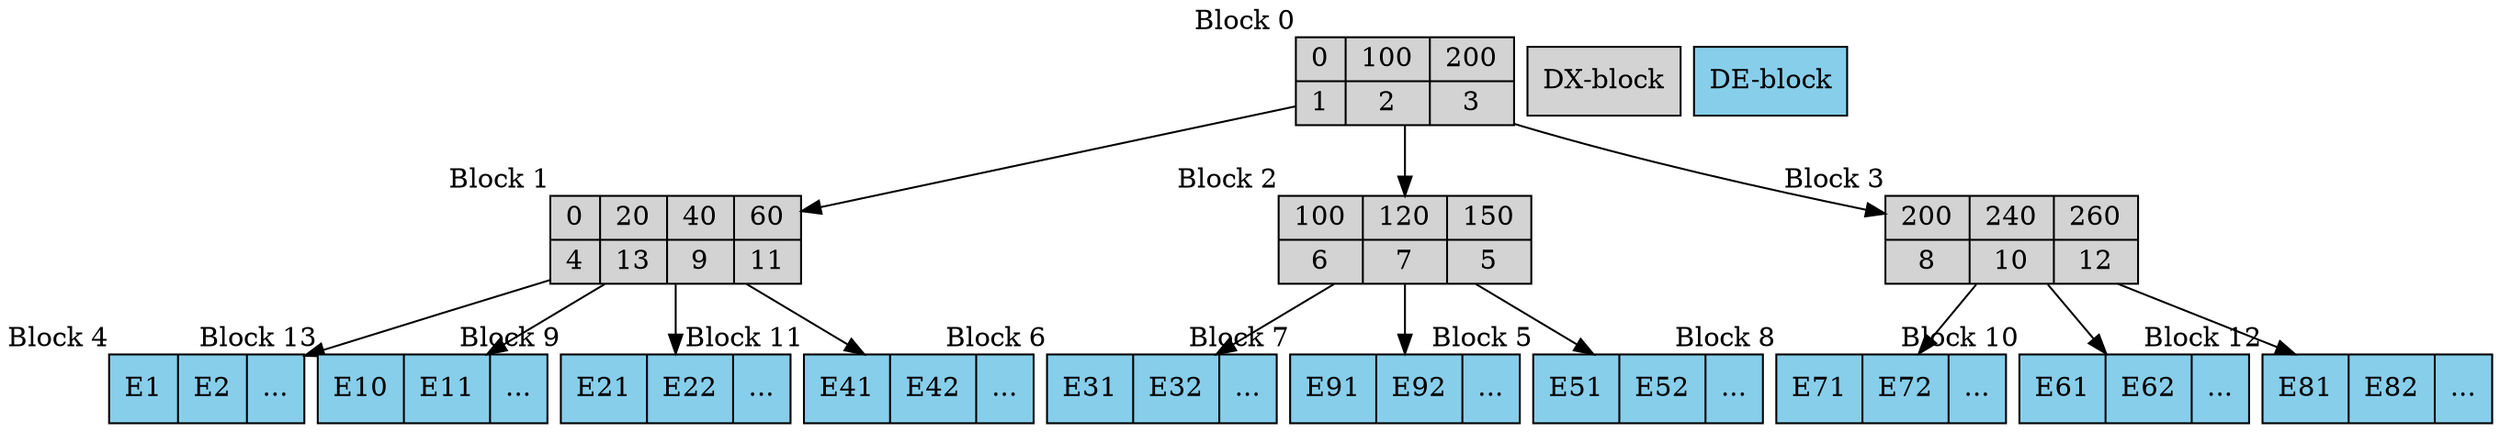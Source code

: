 digraph Htree {
	node [style=filled, shape=record];
	graph [ dpi = 300 ]; 
 	size ="50";
 	nodesep=.1;
    ranksep=.5;
    //node [fontname="Arial"];

    

    //DX-block
    block_0 -> block_1;
    block_0 -> block_2;
    block_0 -> block_3;

    DX_block [fillcolor=lightgray,shape=record, label="DX-block"];
    DE_block [fillcolor=skyblue,shape=record, label="DE-block"];
    {rank=same;DX_block;DE_block}

    //DX-block -> DE-blocks
    block_1 -> {block_4, block_13, block_9, block_11};
    block_2 -> {block_6, block_7, block_5};
    block_3 -> {block_8, block_10, block_12};

    //DX-block

    block_0 [style=filled, fillcolor=lightgray, shape=record, label="{0|1}|{100|2}|{200|3}", xlabel="Block 0"];
    block_1 [style=filled, fillcolor=lightgray, shape=record, label="{0|4}|{20|13}|{40|9}|{60|11}", xlabel="Block 1"];
    block_2 [style=filled, fillcolor=lightgray, shape=record, label="{100|6}|{120|7}|{150|5}", xlabel="Block 2"];
    block_3 [style=filled, fillcolor=lightgray, shape=record, label="{200|8}|{240|10}|{260|12}", xlabel="Block 3"];
    

    //DE-block
    block_4 [style=filled, fillcolor=skyblue, shape=record, label="{E1}|{E2}|{...}", xlabel="Block 4"];
    block_13 [style=filled, fillcolor=skyblue, shape=record, label="{E10}|{E11}|{...}", xlabel="Block 13"];
    block_9 [style=filled, fillcolor=skyblue, shape=record, label="{E21}|{E22}|{...}", xlabel="Block 9"];
    block_11 [style=filled, fillcolor=skyblue, shape=record, label="{E41}|{E42}|{...}", xlabel="Block 11"];

    block_6 [style=filled, fillcolor=skyblue, shape=record, label="{E31}|{E32}|{...}", xlabel="Block 6"];
    block_7 [style=filled, fillcolor=skyblue, shape=record, label="{E91}|{E92}|{...}", xlabel="Block 7"];
    block_5 [style=filled, fillcolor=skyblue, shape=record, label="{E51}|{E52}|{...}", xlabel="Block 5"];

    block_8 [style=filled, fillcolor=skyblue, shape=record, label="{E71}|{E72}|{...}", xlabel="Block 8"];
    block_10 [style=filled, fillcolor=skyblue, shape=record, label="{E61}|{E62}|{...}", xlabel="Block 10"];
    block_12 [style=filled, fillcolor=skyblue, shape=record, label="{E81}|{E82}|{...}", xlabel="Block 12"];


}